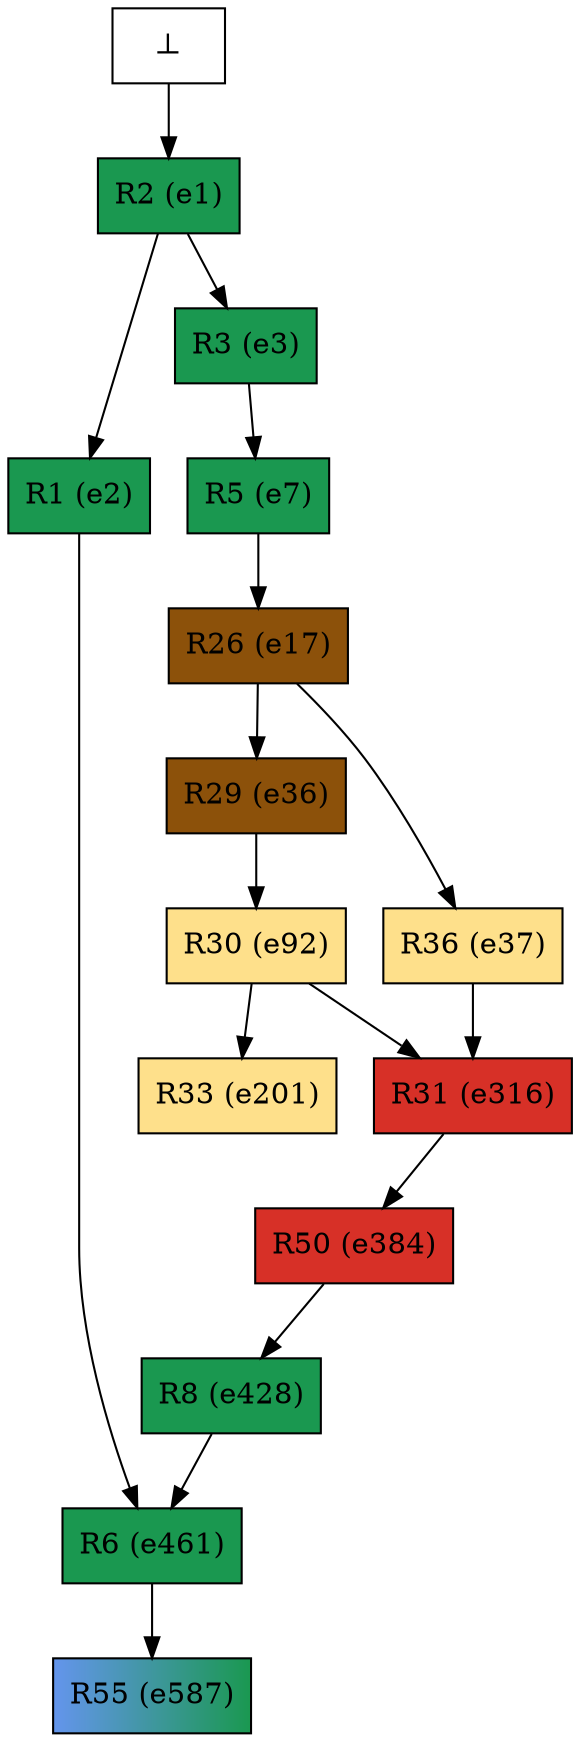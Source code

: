 digraph test {
  e1 -> e2;
  e1 -> e3;
  e3 -> e7;
  e7 -> e17;
  e17 -> e36;
  e17 -> e37;
  e36 -> e92;
  e92 -> e201;
  e37 -> e316;
  e92 -> e316;
  e316 -> e384;
  e384 -> e428;
  e2 -> e461;
  e428 -> e461;
  e461 -> e587;
  e0 -> e1;
  e1 [color="black" fillcolor="#1a9850:#1a9850" label="R2 (e1)" shape=box style=filled];
  e2 [color="black" fillcolor="#1a9850:#1a9850" label="R1 (e2)" shape=box style=filled];
  e3 [color="black" fillcolor="#1a9850:#1a9850" label="R3 (e3)" shape=box style=filled];
  e7 [color="black" fillcolor="#1a9850:#1a9850" label="R5 (e7)" shape=box style=filled];
  e17 [color="black" fillcolor="#8c510a:#8c510a" label="R26 (e17)" shape=box style=filled];
  e36 [color="black" fillcolor="#8c510a:#8c510a" label="R29 (e36)" shape=box style=filled];
  e37 [color="black" fillcolor="#fee08b:#fee08b" label="R36 (e37)" shape=box style=filled];
  e92 [color="black" fillcolor="#fee08b:#fee08b" label="R30 (e92)" shape=box style=filled];
  e201 [color="black" fillcolor="#fee08b:#fee08b" label="R33 (e201)" shape=box style=filled];
  e316 [color="black" fillcolor="#d73027:#d73027" label="R31 (e316)" shape=box style=filled];
  e384 [color="black" fillcolor="#d73027:#d73027" label="R50 (e384)" shape=box style=filled];
  e428 [color="black" fillcolor="#1a9850:#1a9850" label="R8 (e428)" shape=box style=filled];
  e461 [color="black" fillcolor="#1a9850:#1a9850" label="R6 (e461)" shape=box style=filled];
  e587 [color="black" fillcolor="cornflowerblue:#1a9850" label="R55 (e587)" shape=box style=filled];
  e0 [fillcolor="white" label="⊥" shape=box style=filled];
}
